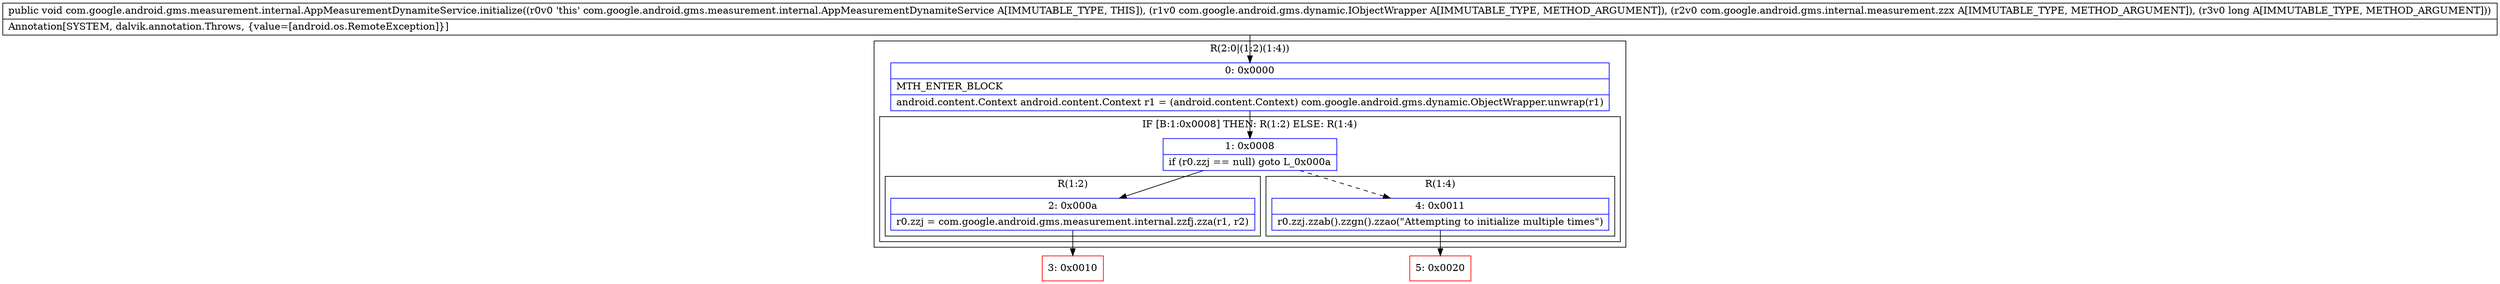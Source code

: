 digraph "CFG forcom.google.android.gms.measurement.internal.AppMeasurementDynamiteService.initialize(Lcom\/google\/android\/gms\/dynamic\/IObjectWrapper;Lcom\/google\/android\/gms\/internal\/measurement\/zzx;J)V" {
subgraph cluster_Region_521569809 {
label = "R(2:0|(1:2)(1:4))";
node [shape=record,color=blue];
Node_0 [shape=record,label="{0\:\ 0x0000|MTH_ENTER_BLOCK\l|android.content.Context android.content.Context r1 = (android.content.Context) com.google.android.gms.dynamic.ObjectWrapper.unwrap(r1)\l}"];
subgraph cluster_IfRegion_562973450 {
label = "IF [B:1:0x0008] THEN: R(1:2) ELSE: R(1:4)";
node [shape=record,color=blue];
Node_1 [shape=record,label="{1\:\ 0x0008|if (r0.zzj == null) goto L_0x000a\l}"];
subgraph cluster_Region_1765280063 {
label = "R(1:2)";
node [shape=record,color=blue];
Node_2 [shape=record,label="{2\:\ 0x000a|r0.zzj = com.google.android.gms.measurement.internal.zzfj.zza(r1, r2)\l}"];
}
subgraph cluster_Region_417748012 {
label = "R(1:4)";
node [shape=record,color=blue];
Node_4 [shape=record,label="{4\:\ 0x0011|r0.zzj.zzab().zzgn().zzao(\"Attempting to initialize multiple times\")\l}"];
}
}
}
Node_3 [shape=record,color=red,label="{3\:\ 0x0010}"];
Node_5 [shape=record,color=red,label="{5\:\ 0x0020}"];
MethodNode[shape=record,label="{public void com.google.android.gms.measurement.internal.AppMeasurementDynamiteService.initialize((r0v0 'this' com.google.android.gms.measurement.internal.AppMeasurementDynamiteService A[IMMUTABLE_TYPE, THIS]), (r1v0 com.google.android.gms.dynamic.IObjectWrapper A[IMMUTABLE_TYPE, METHOD_ARGUMENT]), (r2v0 com.google.android.gms.internal.measurement.zzx A[IMMUTABLE_TYPE, METHOD_ARGUMENT]), (r3v0 long A[IMMUTABLE_TYPE, METHOD_ARGUMENT]))  | Annotation[SYSTEM, dalvik.annotation.Throws, \{value=[android.os.RemoteException]\}]\l}"];
MethodNode -> Node_0;
Node_0 -> Node_1;
Node_1 -> Node_2;
Node_1 -> Node_4[style=dashed];
Node_2 -> Node_3;
Node_4 -> Node_5;
}

